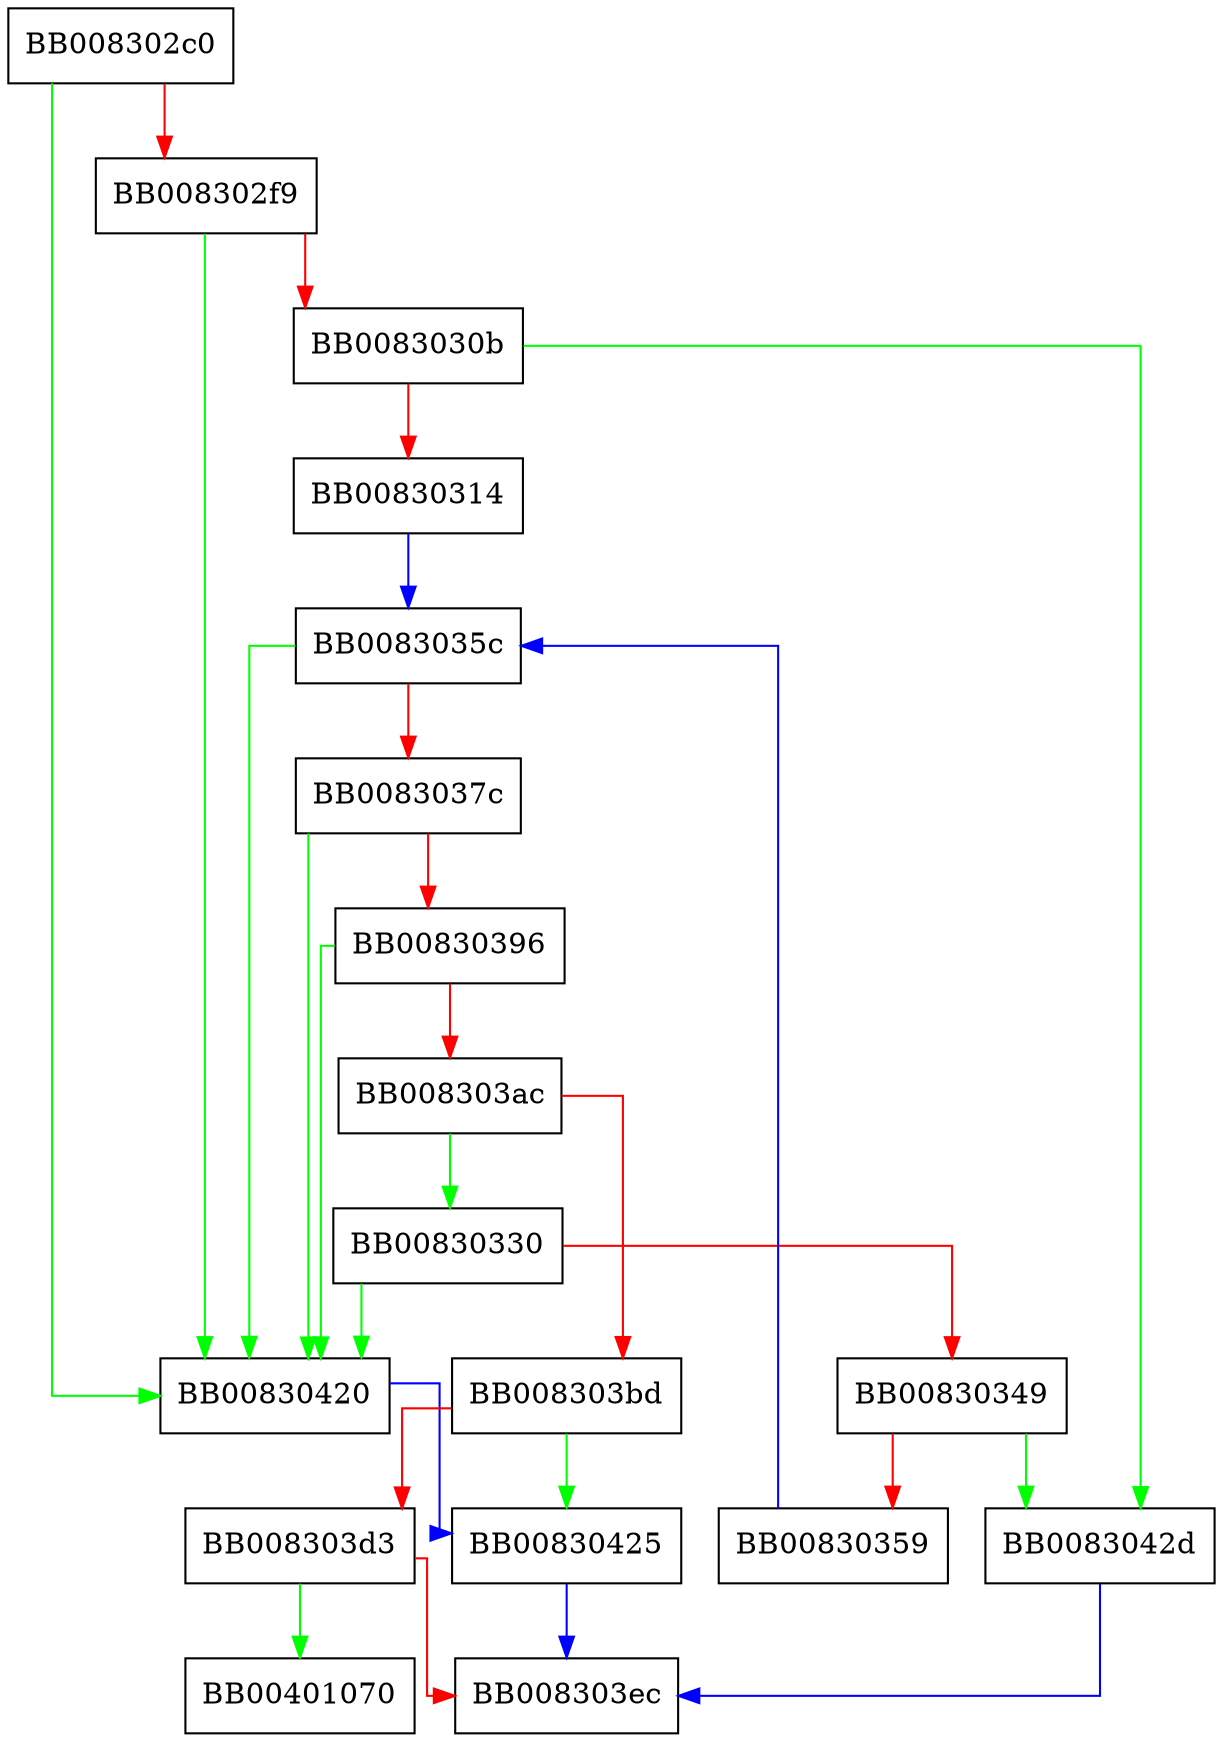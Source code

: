 digraph PKCS1_MGF1 {
  node [shape="box"];
  graph [splines=ortho];
  BB008302c0 -> BB00830420 [color="green"];
  BB008302c0 -> BB008302f9 [color="red"];
  BB008302f9 -> BB00830420 [color="green"];
  BB008302f9 -> BB0083030b [color="red"];
  BB0083030b -> BB0083042d [color="green"];
  BB0083030b -> BB00830314 [color="red"];
  BB00830314 -> BB0083035c [color="blue"];
  BB00830330 -> BB00830420 [color="green"];
  BB00830330 -> BB00830349 [color="red"];
  BB00830349 -> BB0083042d [color="green"];
  BB00830349 -> BB00830359 [color="red"];
  BB00830359 -> BB0083035c [color="blue"];
  BB0083035c -> BB00830420 [color="green"];
  BB0083035c -> BB0083037c [color="red"];
  BB0083037c -> BB00830420 [color="green"];
  BB0083037c -> BB00830396 [color="red"];
  BB00830396 -> BB00830420 [color="green"];
  BB00830396 -> BB008303ac [color="red"];
  BB008303ac -> BB00830330 [color="green"];
  BB008303ac -> BB008303bd [color="red"];
  BB008303bd -> BB00830425 [color="green"];
  BB008303bd -> BB008303d3 [color="red"];
  BB008303d3 -> BB00401070 [color="green"];
  BB008303d3 -> BB008303ec [color="red"];
  BB00830420 -> BB00830425 [color="blue"];
  BB00830425 -> BB008303ec [color="blue"];
  BB0083042d -> BB008303ec [color="blue"];
}